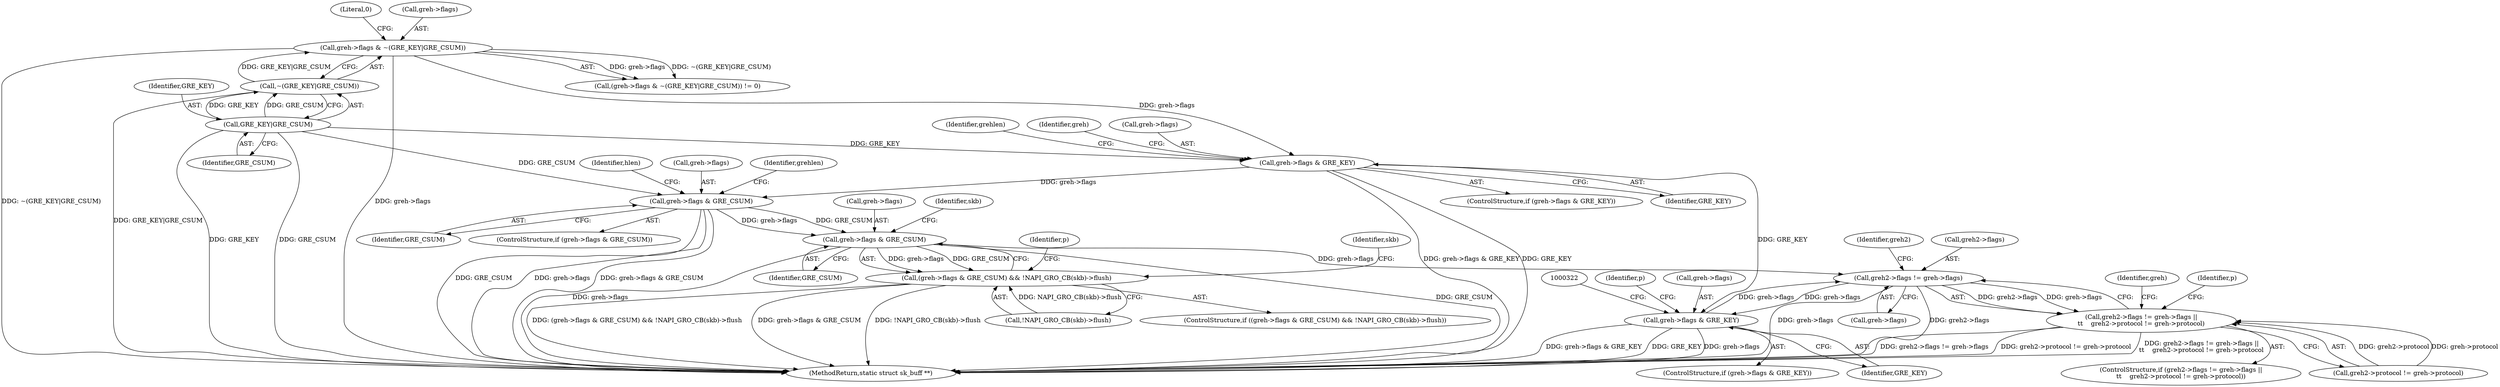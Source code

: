 digraph "0_linux_fac8e0f579695a3ecbc4d3cac369139d7f819971_0@pointer" {
"1000238" [label="(Call,greh->flags & GRE_CSUM)"];
"1000207" [label="(Call,greh->flags & GRE_CSUM)"];
"1000198" [label="(Call,greh->flags & GRE_KEY)"];
"1000170" [label="(Call,greh->flags & ~(GRE_KEY|GRE_CSUM))"];
"1000174" [label="(Call,~(GRE_KEY|GRE_CSUM))"];
"1000175" [label="(Call,GRE_KEY|GRE_CSUM)"];
"1000237" [label="(Call,(greh->flags & GRE_CSUM) && !NAPI_GRO_CB(skb)->flush)"];
"1000289" [label="(Call,greh2->flags != greh->flags)"];
"1000288" [label="(Call,greh2->flags != greh->flags ||\n\t\t    greh2->protocol != greh->protocol)"];
"1000312" [label="(Call,greh->flags & GRE_KEY)"];
"1000204" [label="(Identifier,grehlen)"];
"1000238" [label="(Call,greh->flags & GRE_CSUM)"];
"1000197" [label="(ControlStructure,if (greh->flags & GRE_KEY))"];
"1000311" [label="(ControlStructure,if (greh->flags & GRE_KEY))"];
"1000170" [label="(Call,greh->flags & ~(GRE_KEY|GRE_CSUM))"];
"1000296" [label="(Call,greh2->protocol != greh->protocol)"];
"1000239" [label="(Call,greh->flags)"];
"1000366" [label="(MethodReturn,static struct sk_buff **)"];
"1000202" [label="(Identifier,GRE_KEY)"];
"1000251" [label="(Identifier,skb)"];
"1000216" [label="(Identifier,hlen)"];
"1000289" [label="(Call,greh2->flags != greh->flags)"];
"1000198" [label="(Call,greh->flags & GRE_KEY)"];
"1000177" [label="(Identifier,GRE_CSUM)"];
"1000176" [label="(Identifier,GRE_KEY)"];
"1000236" [label="(ControlStructure,if ((greh->flags & GRE_CSUM) && !NAPI_GRO_CB(skb)->flush))"];
"1000314" [label="(Identifier,greh)"];
"1000316" [label="(Identifier,GRE_KEY)"];
"1000293" [label="(Call,greh->flags)"];
"1000287" [label="(ControlStructure,if (greh2->flags != greh->flags ||\n\t\t    greh2->protocol != greh->protocol))"];
"1000298" [label="(Identifier,greh2)"];
"1000265" [label="(Identifier,p)"];
"1000209" [label="(Identifier,greh)"];
"1000312" [label="(Call,greh->flags & GRE_KEY)"];
"1000207" [label="(Call,greh->flags & GRE_CSUM)"];
"1000174" [label="(Call,~(GRE_KEY|GRE_CSUM))"];
"1000260" [label="(Identifier,p)"];
"1000199" [label="(Call,greh->flags)"];
"1000211" [label="(Identifier,GRE_CSUM)"];
"1000178" [label="(Literal,0)"];
"1000288" [label="(Call,greh2->flags != greh->flags ||\n\t\t    greh2->protocol != greh->protocol)"];
"1000242" [label="(Identifier,GRE_CSUM)"];
"1000169" [label="(Call,(greh->flags & ~(GRE_KEY|GRE_CSUM)) != 0)"];
"1000237" [label="(Call,(greh->flags & GRE_CSUM) && !NAPI_GRO_CB(skb)->flush)"];
"1000307" [label="(Identifier,p)"];
"1000206" [label="(ControlStructure,if (greh->flags & GRE_CSUM))"];
"1000313" [label="(Call,greh->flags)"];
"1000208" [label="(Call,greh->flags)"];
"1000171" [label="(Call,greh->flags)"];
"1000243" [label="(Call,!NAPI_GRO_CB(skb)->flush)"];
"1000290" [label="(Call,greh2->flags)"];
"1000175" [label="(Call,GRE_KEY|GRE_CSUM)"];
"1000213" [label="(Identifier,grehlen)"];
"1000246" [label="(Identifier,skb)"];
"1000238" -> "1000237"  [label="AST: "];
"1000238" -> "1000242"  [label="CFG: "];
"1000239" -> "1000238"  [label="AST: "];
"1000242" -> "1000238"  [label="AST: "];
"1000246" -> "1000238"  [label="CFG: "];
"1000237" -> "1000238"  [label="CFG: "];
"1000238" -> "1000366"  [label="DDG: greh->flags"];
"1000238" -> "1000366"  [label="DDG: GRE_CSUM"];
"1000238" -> "1000237"  [label="DDG: greh->flags"];
"1000238" -> "1000237"  [label="DDG: GRE_CSUM"];
"1000207" -> "1000238"  [label="DDG: greh->flags"];
"1000207" -> "1000238"  [label="DDG: GRE_CSUM"];
"1000238" -> "1000289"  [label="DDG: greh->flags"];
"1000207" -> "1000206"  [label="AST: "];
"1000207" -> "1000211"  [label="CFG: "];
"1000208" -> "1000207"  [label="AST: "];
"1000211" -> "1000207"  [label="AST: "];
"1000213" -> "1000207"  [label="CFG: "];
"1000216" -> "1000207"  [label="CFG: "];
"1000207" -> "1000366"  [label="DDG: greh->flags"];
"1000207" -> "1000366"  [label="DDG: greh->flags & GRE_CSUM"];
"1000207" -> "1000366"  [label="DDG: GRE_CSUM"];
"1000198" -> "1000207"  [label="DDG: greh->flags"];
"1000175" -> "1000207"  [label="DDG: GRE_CSUM"];
"1000198" -> "1000197"  [label="AST: "];
"1000198" -> "1000202"  [label="CFG: "];
"1000199" -> "1000198"  [label="AST: "];
"1000202" -> "1000198"  [label="AST: "];
"1000204" -> "1000198"  [label="CFG: "];
"1000209" -> "1000198"  [label="CFG: "];
"1000198" -> "1000366"  [label="DDG: greh->flags & GRE_KEY"];
"1000198" -> "1000366"  [label="DDG: GRE_KEY"];
"1000170" -> "1000198"  [label="DDG: greh->flags"];
"1000175" -> "1000198"  [label="DDG: GRE_KEY"];
"1000198" -> "1000312"  [label="DDG: GRE_KEY"];
"1000170" -> "1000169"  [label="AST: "];
"1000170" -> "1000174"  [label="CFG: "];
"1000171" -> "1000170"  [label="AST: "];
"1000174" -> "1000170"  [label="AST: "];
"1000178" -> "1000170"  [label="CFG: "];
"1000170" -> "1000366"  [label="DDG: greh->flags"];
"1000170" -> "1000366"  [label="DDG: ~(GRE_KEY|GRE_CSUM)"];
"1000170" -> "1000169"  [label="DDG: greh->flags"];
"1000170" -> "1000169"  [label="DDG: ~(GRE_KEY|GRE_CSUM)"];
"1000174" -> "1000170"  [label="DDG: GRE_KEY|GRE_CSUM"];
"1000174" -> "1000175"  [label="CFG: "];
"1000175" -> "1000174"  [label="AST: "];
"1000174" -> "1000366"  [label="DDG: GRE_KEY|GRE_CSUM"];
"1000175" -> "1000174"  [label="DDG: GRE_KEY"];
"1000175" -> "1000174"  [label="DDG: GRE_CSUM"];
"1000175" -> "1000177"  [label="CFG: "];
"1000176" -> "1000175"  [label="AST: "];
"1000177" -> "1000175"  [label="AST: "];
"1000175" -> "1000366"  [label="DDG: GRE_KEY"];
"1000175" -> "1000366"  [label="DDG: GRE_CSUM"];
"1000237" -> "1000236"  [label="AST: "];
"1000237" -> "1000243"  [label="CFG: "];
"1000243" -> "1000237"  [label="AST: "];
"1000251" -> "1000237"  [label="CFG: "];
"1000260" -> "1000237"  [label="CFG: "];
"1000237" -> "1000366"  [label="DDG: (greh->flags & GRE_CSUM) && !NAPI_GRO_CB(skb)->flush"];
"1000237" -> "1000366"  [label="DDG: greh->flags & GRE_CSUM"];
"1000237" -> "1000366"  [label="DDG: !NAPI_GRO_CB(skb)->flush"];
"1000243" -> "1000237"  [label="DDG: NAPI_GRO_CB(skb)->flush"];
"1000289" -> "1000288"  [label="AST: "];
"1000289" -> "1000293"  [label="CFG: "];
"1000290" -> "1000289"  [label="AST: "];
"1000293" -> "1000289"  [label="AST: "];
"1000298" -> "1000289"  [label="CFG: "];
"1000288" -> "1000289"  [label="CFG: "];
"1000289" -> "1000366"  [label="DDG: greh2->flags"];
"1000289" -> "1000366"  [label="DDG: greh->flags"];
"1000289" -> "1000288"  [label="DDG: greh2->flags"];
"1000289" -> "1000288"  [label="DDG: greh->flags"];
"1000312" -> "1000289"  [label="DDG: greh->flags"];
"1000289" -> "1000312"  [label="DDG: greh->flags"];
"1000288" -> "1000287"  [label="AST: "];
"1000288" -> "1000296"  [label="CFG: "];
"1000296" -> "1000288"  [label="AST: "];
"1000307" -> "1000288"  [label="CFG: "];
"1000314" -> "1000288"  [label="CFG: "];
"1000288" -> "1000366"  [label="DDG: greh2->protocol != greh->protocol"];
"1000288" -> "1000366"  [label="DDG: greh2->flags != greh->flags"];
"1000288" -> "1000366"  [label="DDG: greh2->flags != greh->flags ||\n\t\t    greh2->protocol != greh->protocol"];
"1000296" -> "1000288"  [label="DDG: greh2->protocol"];
"1000296" -> "1000288"  [label="DDG: greh->protocol"];
"1000312" -> "1000311"  [label="AST: "];
"1000312" -> "1000316"  [label="CFG: "];
"1000313" -> "1000312"  [label="AST: "];
"1000316" -> "1000312"  [label="AST: "];
"1000322" -> "1000312"  [label="CFG: "];
"1000265" -> "1000312"  [label="CFG: "];
"1000312" -> "1000366"  [label="DDG: greh->flags & GRE_KEY"];
"1000312" -> "1000366"  [label="DDG: GRE_KEY"];
"1000312" -> "1000366"  [label="DDG: greh->flags"];
}
